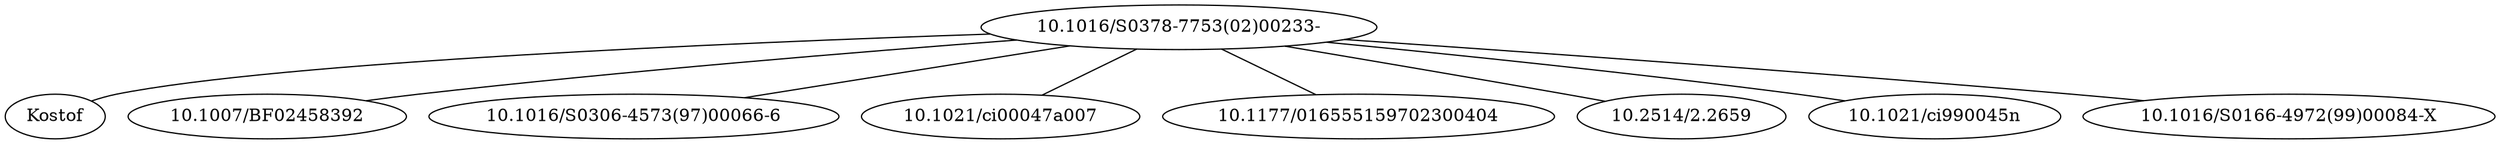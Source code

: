 strict graph mind_map191 {
	"10.1016/S0378-7753(02)00233-" -- Kostof
	"10.1016/S0378-7753(02)00233-" -- "10.1007/BF02458392"
	"10.1016/S0378-7753(02)00233-" -- "10.1016/S0306-4573(97)00066-6"
	"10.1016/S0378-7753(02)00233-" -- "10.1021/ci00047a007"
	"10.1016/S0378-7753(02)00233-" -- "10.1177/016555159702300404"
	"10.1016/S0378-7753(02)00233-" -- "10.2514/2.2659"
	"10.1016/S0378-7753(02)00233-" -- "10.1021/ci990045n"
	"10.1016/S0378-7753(02)00233-" -- "10.1016/S0166-4972(99)00084-X"
}
